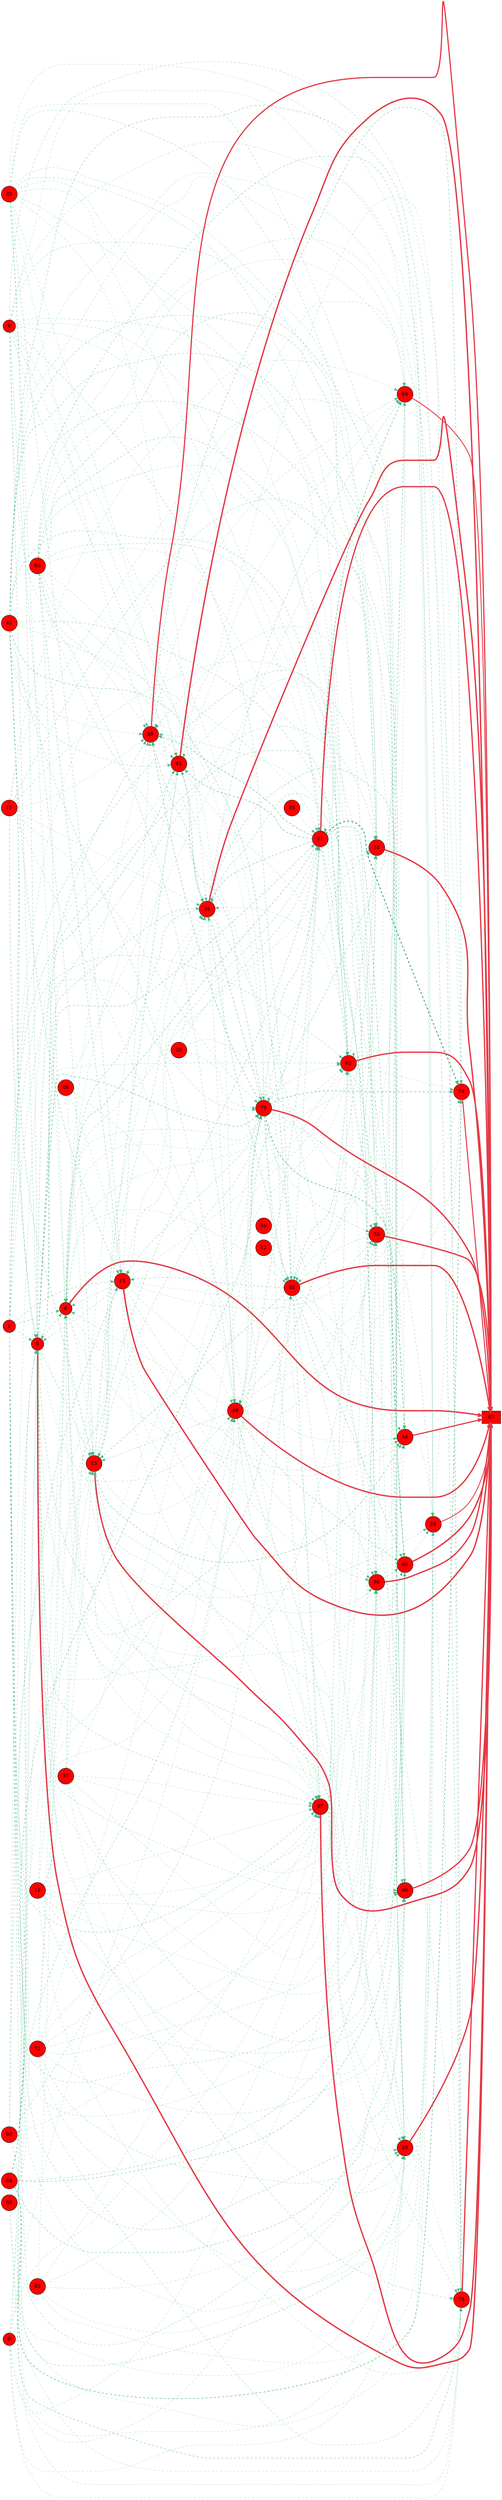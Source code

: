 digraph G{
rankdir=LR;
0 [style=filled, shape=circle, fillcolor="#fe0000", label="0"];
1 [style=filled, shape=circle, fillcolor="#fe0000", label="1"];
6 [style=filled, shape=circle, fillcolor="#fe0000", label="6"];
8 [style=filled, shape=circle, fillcolor="#fe0000", label="8"];
9 [style=filled, shape=circle, fillcolor="#fe0000", label="9"];
11 [style=filled, shape=circle, fillcolor="#fe0000", label="11"];
12 [style=filled, shape=circle, fillcolor="#fe0000", label="12"];
13 [style=filled, shape=circle, fillcolor="#fe0000", label="13"];
15 [style=filled, shape=circle, fillcolor="#fe0000", label="15"];
17 [style=filled, shape=circle, fillcolor="#fe0000", label="17"];
20 [style=filled, shape=circle, fillcolor="#fe0000", label="20"];
21 [style=filled, shape=circle, fillcolor="#fe0000", label="21"];
24 [style=filled, shape=circle, fillcolor="#fe0000", label="24"];
25 [style=filled, shape=circle, fillcolor="#fe0000", label="25"];
29 [style=filled, shape=circle, fillcolor="#fe0000", label="29"];
31 [style=filled, shape=circle, fillcolor="#fe0000", label="31"];
34 [style=filled, shape=circle, fillcolor="#fe0000", label="34"];
37 [style=filled, shape=circle, fillcolor="#fe0000", label="37"];
39 [style=filled, shape=circle, fillcolor="#fe0000", label="39"];
41 [style=filled, shape=circle, fillcolor="#fe0000", label="41"];
42 [style=filled, shape=circle, fillcolor="#fe0000", label="42"];
43 [style=filled, shape=circle, fillcolor="#fe0000", label="43"];
44 [style=filled, shape=circle, fillcolor="#fe0000", label="44"];
46 [style=filled, shape=circle, fillcolor="#fe0000", label="46"];
55 [style=filled, shape=circle, fillcolor="#fe0000", label="55"];
56 [style=filled, shape=circle, fillcolor="#fe0000", label="56"];
57 [style=filled, shape=circle, fillcolor="#fe0000", label="57"];
60 [style=filled, shape=circle, fillcolor="#fe0000", label="60"];
62 [style=filled, shape=circle, fillcolor="#fe0000", label="62"];
63 [style=filled, shape=circle, fillcolor="#fe0000", label="63"];
64 [style=filled, shape=circle, fillcolor="#fe0000", label="64"];
66 [style=filled, shape=circle, fillcolor="#fe0000", label="66"];
67 [style=filled, shape=box, fillcolor="#fe0000", label="67"];
68 [style=filled, shape=circle, fillcolor="#fe0000", label="68"];
69 [style=filled, shape=circle, fillcolor="#fe0000", label="69"];
72 [style=filled, shape=circle, fillcolor="#fe0000", label="72"];
74 [style=filled, shape=circle, fillcolor="#fe0000", label="74"];
75 [style=filled, shape=circle, fillcolor="#fe0000", label="75"];
79 [style=filled, shape=circle, fillcolor="#fe0000", label="79"];
84 [style=filled, shape=circle, fillcolor="#fe0000", label="84"];
85 [style=filled, shape=circle, fillcolor="#fe0000", label="85"];
86 [style=filled, shape=circle, fillcolor="#fe0000", label="86"];
89 [style=filled, shape=circle, fillcolor="#fe0000", label="89"];
90 [style=filled, shape=circle, fillcolor="#fe0000", label="90"];
15 -> 67 [color="#e63946",penwidth=4.00];
8 -> 67 [color="#e63946",penwidth=3.98];
13 -> 67 [color="#e63946",penwidth=3.97];
85 -> 67 [color="#e63946",penwidth=3.96];
6 -> 67 [color="#e63946",penwidth=3.95];
60 -> 67 [color="#e63946",penwidth=3.93];
42 -> 67 [color="#e63946",penwidth=3.93];
34 -> 67 [color="#e63946",penwidth=3.91];
57 -> 67 [color="#e63946",penwidth=3.91];
31 -> 67 [color="#e63946",penwidth=3.87];
79 -> 67 [color="#e63946",penwidth=3.86];
46 -> 67 [color="#e63946",penwidth=3.80];
25 -> 67 [color="#e63946",penwidth=3.76];
86 -> 67 [color="#e63946",penwidth=3.75];
39 -> 67 [color="#e63946",penwidth=3.75];
62 -> 67 [color="#e63946",penwidth=3.74];
21 -> 67 [color="#e63946",penwidth=3.65];
75 -> 67 [color="#e63946",penwidth=3.56];
66 -> 67 [color="#e63946",penwidth=3.54];
89 -> 67 [color="#e63946",penwidth=3.39];
44 -> 67 [color="#e63946",penwidth=3.30];
74 -> 67 [color="#e63946",penwidth=2.91];
64 -> 67 [color="#e63946",penwidth=2.47];
24 -> 67 [color="#e63946",penwidth=2.35];
21 -> 6 [color="#52b788",style=dashed,penwidth=1.01];
34 -> 6 [color="#52b788",style=dashed,penwidth=0.81];
1 -> 6 [color="#52b788",style=dashed,penwidth=0.79];
8 -> 6 [color="#52b788",style=dashed,penwidth=0.74];
69 -> 6 [color="#52b788",style=dashed,penwidth=0.65];
29 -> 6 [color="#52b788",style=dashed,penwidth=0.57];
6 -> 6 [color="#52b788",style=dashed,penwidth=0.51];
15 -> 6 [color="#52b788",style=dashed,penwidth=0.51];
46 -> 6 [color="#52b788",style=dashed,penwidth=0.50];
72 -> 6 [color="#52b788",style=dashed,penwidth=0.50];
42 -> 6 [color="#52b788",style=dashed,penwidth=0.50];
11 -> 6 [color="#52b788",style=dashed,penwidth=0.50];
43 -> 6 [color="#52b788",style=dashed,penwidth=0.50];
86 -> 6 [color="#52b788",style=dashed,penwidth=0.50];
84 -> 8 [color="#52b788",style=dashed,penwidth=0.94];
41 -> 8 [color="#52b788",style=dashed,penwidth=0.86];
17 -> 8 [color="#52b788",style=dashed,penwidth=0.86];
1 -> 8 [color="#52b788",style=dashed,penwidth=0.81];
8 -> 8 [color="#52b788",style=dashed,penwidth=0.72];
29 -> 8 [color="#52b788",style=dashed,penwidth=0.70];
9 -> 8 [color="#52b788",style=dashed,penwidth=0.68];
90 -> 8 [color="#52b788",style=dashed,penwidth=0.61];
0 -> 8 [color="#52b788",style=dashed,penwidth=0.58];
63 -> 8 [color="#52b788",style=dashed,penwidth=0.53];
15 -> 8 [color="#52b788",style=dashed,penwidth=0.50];
60 -> 8 [color="#52b788",style=dashed,penwidth=0.50];
41 -> 13 [color="#52b788",style=dashed,penwidth=0.88];
85 -> 13 [color="#52b788",style=dashed,penwidth=0.84];
8 -> 13 [color="#52b788",style=dashed,penwidth=0.73];
9 -> 13 [color="#52b788",style=dashed,penwidth=0.69];
79 -> 13 [color="#52b788",style=dashed,penwidth=0.67];
13 -> 13 [color="#52b788",style=dashed,penwidth=0.67];
46 -> 13 [color="#52b788",style=dashed,penwidth=0.64];
37 -> 13 [color="#52b788",style=dashed,penwidth=0.53];
6 -> 13 [color="#52b788",style=dashed,penwidth=0.50];
68 -> 13 [color="#52b788",style=dashed,penwidth=0.50];
0 -> 13 [color="#52b788",style=dashed,penwidth=0.50];
63 -> 13 [color="#52b788",style=dashed,penwidth=0.50];
57 -> 13 [color="#52b788",style=dashed,penwidth=0.50];
84 -> 15 [color="#52b788",style=dashed,penwidth=0.90];
41 -> 15 [color="#52b788",style=dashed,penwidth=0.84];
69 -> 15 [color="#52b788",style=dashed,penwidth=0.81];
85 -> 15 [color="#52b788",style=dashed,penwidth=0.81];
1 -> 15 [color="#52b788",style=dashed,penwidth=0.78];
29 -> 15 [color="#52b788",style=dashed,penwidth=0.69];
79 -> 15 [color="#52b788",style=dashed,penwidth=0.67];
13 -> 15 [color="#52b788",style=dashed,penwidth=0.65];
11 -> 15 [color="#52b788",style=dashed,penwidth=0.56];
15 -> 15 [color="#52b788",style=dashed,penwidth=0.50];
68 -> 15 [color="#52b788",style=dashed,penwidth=0.50];
90 -> 15 [color="#52b788",style=dashed,penwidth=0.50];
21 -> 21 [color="#52b788",style=dashed,penwidth=0.95];
8 -> 21 [color="#52b788",style=dashed,penwidth=0.88];
79 -> 21 [color="#52b788",style=dashed,penwidth=0.87];
13 -> 21 [color="#52b788",style=dashed,penwidth=0.81];
84 -> 21 [color="#52b788",style=dashed,penwidth=0.78];
20 -> 21 [color="#52b788",style=dashed,penwidth=0.67];
15 -> 21 [color="#52b788",style=dashed,penwidth=0.65];
85 -> 21 [color="#52b788",style=dashed,penwidth=0.63];
41 -> 21 [color="#52b788",style=dashed,penwidth=0.50];
9 -> 21 [color="#52b788",style=dashed,penwidth=0.50];
69 -> 21 [color="#52b788",style=dashed,penwidth=0.50];
29 -> 21 [color="#52b788",style=dashed,penwidth=0.50];
55 -> 21 [color="#52b788",style=dashed,penwidth=0.50];
79 -> 24 [color="#52b788",style=dashed,penwidth=0.66];
6 -> 24 [color="#52b788",style=dashed,penwidth=0.55];
85 -> 24 [color="#52b788",style=dashed,penwidth=0.51];
9 -> 24 [color="#52b788",style=dashed,penwidth=0.50];
1 -> 24 [color="#52b788",style=dashed,penwidth=0.50];
41 -> 24 [color="#52b788",style=dashed,penwidth=0.50];
29 -> 24 [color="#52b788",style=dashed,penwidth=0.50];
69 -> 24 [color="#52b788",style=dashed,penwidth=0.50];
43 -> 24 [color="#52b788",style=dashed,penwidth=0.50];
72 -> 24 [color="#52b788",style=dashed,penwidth=0.50];
90 -> 24 [color="#52b788",style=dashed,penwidth=0.50];
60 -> 24 [color="#52b788",style=dashed,penwidth=0.50];
37 -> 24 [color="#52b788",style=dashed,penwidth=0.50];
21 -> 25 [color="#52b788",style=dashed,penwidth=0.81];
84 -> 25 [color="#52b788",style=dashed,penwidth=0.77];
46 -> 25 [color="#52b788",style=dashed,penwidth=0.76];
41 -> 25 [color="#52b788",style=dashed,penwidth=0.70];
85 -> 25 [color="#52b788",style=dashed,penwidth=0.67];
1 -> 25 [color="#52b788",style=dashed,penwidth=0.65];
72 -> 25 [color="#52b788",style=dashed,penwidth=0.62];
29 -> 25 [color="#52b788",style=dashed,penwidth=0.56];
0 -> 25 [color="#52b788",style=dashed,penwidth=0.51];
90 -> 25 [color="#52b788",style=dashed,penwidth=0.50];
43 -> 25 [color="#52b788",style=dashed,penwidth=0.50];
63 -> 25 [color="#52b788",style=dashed,penwidth=0.50];
57 -> 25 [color="#52b788",style=dashed,penwidth=0.50];
6 -> 25 [color="#52b788",style=dashed,penwidth=0.50];
39 -> 25 [color="#52b788",style=dashed,penwidth=0.50];
46 -> 31 [color="#52b788",style=dashed,penwidth=0.84];
41 -> 31 [color="#52b788",style=dashed,penwidth=0.78];
69 -> 31 [color="#52b788",style=dashed,penwidth=0.76];
85 -> 31 [color="#52b788",style=dashed,penwidth=0.75];
1 -> 31 [color="#52b788",style=dashed,penwidth=0.73];
62 -> 31 [color="#52b788",style=dashed,penwidth=0.70];
8 -> 31 [color="#52b788",style=dashed,penwidth=0.66];
29 -> 31 [color="#52b788",style=dashed,penwidth=0.64];
79 -> 31 [color="#52b788",style=dashed,penwidth=0.63];
9 -> 31 [color="#52b788",style=dashed,penwidth=0.63];
43 -> 31 [color="#52b788",style=dashed,penwidth=0.54];
6 -> 31 [color="#52b788",style=dashed,penwidth=0.50];
21 -> 34 [color="#52b788",style=dashed,penwidth=1.04];
85 -> 34 [color="#52b788",style=dashed,penwidth=0.87];
34 -> 34 [color="#52b788",style=dashed,penwidth=0.81];
8 -> 34 [color="#52b788",style=dashed,penwidth=0.75];
13 -> 34 [color="#52b788",style=dashed,penwidth=0.69];
9 -> 34 [color="#52b788",style=dashed,penwidth=0.64];
69 -> 34 [color="#52b788",style=dashed,penwidth=0.59];
29 -> 34 [color="#52b788",style=dashed,penwidth=0.51];
15 -> 34 [color="#52b788",style=dashed,penwidth=0.50];
20 -> 34 [color="#52b788",style=dashed,penwidth=0.50];
42 -> 34 [color="#52b788",style=dashed,penwidth=0.50];
62 -> 34 [color="#52b788",style=dashed,penwidth=0.50];
17 -> 34 [color="#52b788",style=dashed,penwidth=0.50];
37 -> 34 [color="#52b788",style=dashed,penwidth=0.50];
1 -> 39 [color="#52b788",style=dashed,penwidth=0.73];
8 -> 39 [color="#52b788",style=dashed,penwidth=0.64];
9 -> 39 [color="#52b788",style=dashed,penwidth=0.61];
29 -> 39 [color="#52b788",style=dashed,penwidth=0.60];
46 -> 39 [color="#52b788",style=dashed,penwidth=0.56];
79 -> 39 [color="#52b788",style=dashed,penwidth=0.56];
20 -> 39 [color="#52b788",style=dashed,penwidth=0.51];
72 -> 39 [color="#52b788",style=dashed,penwidth=0.50];
62 -> 39 [color="#52b788",style=dashed,penwidth=0.50];
17 -> 39 [color="#52b788",style=dashed,penwidth=0.50];
15 -> 39 [color="#52b788",style=dashed,penwidth=0.50];
6 -> 39 [color="#52b788",style=dashed,penwidth=0.50];
37 -> 39 [color="#52b788",style=dashed,penwidth=0.50];
11 -> 39 [color="#52b788",style=dashed,penwidth=0.50];
42 -> 39 [color="#52b788",style=dashed,penwidth=0.50];
0 -> 39 [color="#52b788",style=dashed,penwidth=0.50];
21 -> 42 [color="#52b788",style=dashed,penwidth=1.30];
8 -> 42 [color="#52b788",style=dashed,penwidth=0.95];
79 -> 42 [color="#52b788",style=dashed,penwidth=0.91];
13 -> 42 [color="#52b788",style=dashed,penwidth=0.88];
41 -> 42 [color="#52b788",style=dashed,penwidth=0.61];
42 -> 42 [color="#52b788",style=dashed,penwidth=0.58];
9 -> 42 [color="#52b788",style=dashed,penwidth=0.57];
69 -> 42 [color="#52b788",style=dashed,penwidth=0.52];
29 -> 42 [color="#52b788",style=dashed,penwidth=0.50];
89 -> 42 [color="#52b788",style=dashed,penwidth=0.50];
37 -> 42 [color="#52b788",style=dashed,penwidth=0.50];
90 -> 42 [color="#52b788",style=dashed,penwidth=0.50];
79 -> 44 [color="#52b788",style=dashed,penwidth=1.68];
13 -> 44 [color="#52b788",style=dashed,penwidth=1.04];
85 -> 44 [color="#52b788",style=dashed,penwidth=0.61];
15 -> 44 [color="#52b788",style=dashed,penwidth=0.57];
1 -> 44 [color="#52b788",style=dashed,penwidth=0.51];
6 -> 44 [color="#52b788",style=dashed,penwidth=0.50];
46 -> 44 [color="#52b788",style=dashed,penwidth=0.50];
17 -> 44 [color="#52b788",style=dashed,penwidth=0.50];
86 -> 44 [color="#52b788",style=dashed,penwidth=0.50];
62 -> 44 [color="#52b788",style=dashed,penwidth=0.50];
21 -> 46 [color="#52b788",style=dashed,penwidth=0.78];
41 -> 46 [color="#52b788",style=dashed,penwidth=0.70];
69 -> 46 [color="#52b788",style=dashed,penwidth=0.70];
85 -> 46 [color="#52b788",style=dashed,penwidth=0.67];
34 -> 46 [color="#52b788",style=dashed,penwidth=0.61];
46 -> 46 [color="#52b788",style=dashed,penwidth=0.59];
8 -> 46 [color="#52b788",style=dashed,penwidth=0.57];
9 -> 46 [color="#52b788",style=dashed,penwidth=0.54];
72 -> 46 [color="#52b788",style=dashed,penwidth=0.53];
62 -> 46 [color="#52b788",style=dashed,penwidth=0.50];
11 -> 46 [color="#52b788",style=dashed,penwidth=0.50];
15 -> 46 [color="#52b788",style=dashed,penwidth=0.50];
68 -> 46 [color="#52b788",style=dashed,penwidth=0.50];
0 -> 46 [color="#52b788",style=dashed,penwidth=0.50];
63 -> 46 [color="#52b788",style=dashed,penwidth=0.50];
85 -> 57 [color="#52b788",style=dashed,penwidth=0.78];
1 -> 57 [color="#52b788",style=dashed,penwidth=0.76];
8 -> 57 [color="#52b788",style=dashed,penwidth=0.68];
79 -> 57 [color="#52b788",style=dashed,penwidth=0.64];
46 -> 57 [color="#52b788",style=dashed,penwidth=0.59];
72 -> 57 [color="#52b788",style=dashed,penwidth=0.53];
17 -> 57 [color="#52b788",style=dashed,penwidth=0.50];
37 -> 57 [color="#52b788",style=dashed,penwidth=0.50];
6 -> 57 [color="#52b788",style=dashed,penwidth=0.50];
15 -> 57 [color="#52b788",style=dashed,penwidth=0.50];
11 -> 57 [color="#52b788",style=dashed,penwidth=0.50];
42 -> 57 [color="#52b788",style=dashed,penwidth=0.50];
43 -> 57 [color="#52b788",style=dashed,penwidth=0.50];
0 -> 57 [color="#52b788",style=dashed,penwidth=0.50];
90 -> 57 [color="#52b788",style=dashed,penwidth=0.50];
21 -> 60 [color="#52b788",style=dashed,penwidth=1.03];
84 -> 60 [color="#52b788",style=dashed,penwidth=0.99];
85 -> 60 [color="#52b788",style=dashed,penwidth=0.86];
34 -> 60 [color="#52b788",style=dashed,penwidth=0.82];
46 -> 60 [color="#52b788",style=dashed,penwidth=0.81];
17 -> 60 [color="#52b788",style=dashed,penwidth=0.68];
62 -> 60 [color="#52b788",style=dashed,penwidth=0.66];
37 -> 60 [color="#52b788",style=dashed,penwidth=0.64];
11 -> 60 [color="#52b788",style=dashed,penwidth=0.59];
86 -> 60 [color="#52b788",style=dashed,penwidth=0.57];
43 -> 60 [color="#52b788",style=dashed,penwidth=0.53];
68 -> 60 [color="#52b788",style=dashed,penwidth=0.50];
57 -> 60 [color="#52b788",style=dashed,penwidth=0.50];
21 -> 62 [color="#52b788",style=dashed,penwidth=0.81];
41 -> 62 [color="#52b788",style=dashed,penwidth=0.72];
1 -> 62 [color="#52b788",style=dashed,penwidth=0.66];
69 -> 62 [color="#52b788",style=dashed,penwidth=0.62];
8 -> 62 [color="#52b788",style=dashed,penwidth=0.58];
9 -> 62 [color="#52b788",style=dashed,penwidth=0.55];
13 -> 62 [color="#52b788",style=dashed,penwidth=0.53];
29 -> 62 [color="#52b788",style=dashed,penwidth=0.52];
79 -> 62 [color="#52b788",style=dashed,penwidth=0.51];
72 -> 62 [color="#52b788",style=dashed,penwidth=0.50];
62 -> 62 [color="#52b788",style=dashed,penwidth=0.50];
15 -> 62 [color="#52b788",style=dashed,penwidth=0.50];
6 -> 62 [color="#52b788",style=dashed,penwidth=0.50];
11 -> 62 [color="#52b788",style=dashed,penwidth=0.50];
42 -> 62 [color="#52b788",style=dashed,penwidth=0.50];
21 -> 64 [color="#52b788",style=dashed,penwidth=1.34];
79 -> 64 [color="#52b788",style=dashed,penwidth=0.84];
34 -> 64 [color="#52b788",style=dashed,penwidth=0.68];
85 -> 64 [color="#52b788",style=dashed,penwidth=0.50];
42 -> 64 [color="#52b788",style=dashed,penwidth=0.50];
69 -> 64 [color="#52b788",style=dashed,penwidth=0.50];
6 -> 64 [color="#52b788",style=dashed,penwidth=0.50];
41 -> 64 [color="#52b788",style=dashed,penwidth=0.50];
9 -> 64 [color="#52b788",style=dashed,penwidth=0.50];
86 -> 64 [color="#52b788",style=dashed,penwidth=0.50];
89 -> 64 [color="#52b788",style=dashed,penwidth=0.50];
17 -> 64 [color="#52b788",style=dashed,penwidth=0.50];
84 -> 66 [color="#52b788",style=dashed,penwidth=0.89];
41 -> 66 [color="#52b788",style=dashed,penwidth=0.78];
69 -> 66 [color="#52b788",style=dashed,penwidth=0.77];
1 -> 66 [color="#52b788",style=dashed,penwidth=0.72];
34 -> 66 [color="#52b788",style=dashed,penwidth=0.70];
29 -> 66 [color="#52b788",style=dashed,penwidth=0.61];
13 -> 66 [color="#52b788",style=dashed,penwidth=0.60];
79 -> 66 [color="#52b788",style=dashed,penwidth=0.60];
72 -> 66 [color="#52b788",style=dashed,penwidth=0.55];
86 -> 66 [color="#52b788",style=dashed,penwidth=0.50];
11 -> 66 [color="#52b788",style=dashed,penwidth=0.50];
15 -> 66 [color="#52b788",style=dashed,penwidth=0.50];
6 -> 66 [color="#52b788",style=dashed,penwidth=0.50];
0 -> 66 [color="#52b788",style=dashed,penwidth=0.50];
21 -> 74 [color="#52b788",style=dashed,penwidth=3.00];
84 -> 74 [color="#52b788",style=dashed,penwidth=1.46];
79 -> 74 [color="#52b788",style=dashed,penwidth=1.32];
89 -> 74 [color="#52b788",style=dashed,penwidth=0.92];
1 -> 74 [color="#52b788",style=dashed,penwidth=0.50];
46 -> 74 [color="#52b788",style=dashed,penwidth=0.50];
24 -> 74 [color="#52b788",style=dashed,penwidth=0.50];
42 -> 74 [color="#52b788",style=dashed,penwidth=0.50];
15 -> 74 [color="#52b788",style=dashed,penwidth=0.50];
62 -> 74 [color="#52b788",style=dashed,penwidth=0.50];
84 -> 75 [color="#52b788",style=dashed,penwidth=0.94];
41 -> 75 [color="#52b788",style=dashed,penwidth=0.83];
69 -> 75 [color="#52b788",style=dashed,penwidth=0.82];
8 -> 75 [color="#52b788",style=dashed,penwidth=0.69];
13 -> 75 [color="#52b788",style=dashed,penwidth=0.64];
9 -> 75 [color="#52b788",style=dashed,penwidth=0.64];
72 -> 75 [color="#52b788",style=dashed,penwidth=0.63];
86 -> 75 [color="#52b788",style=dashed,penwidth=0.56];
24 -> 75 [color="#52b788",style=dashed,penwidth=0.54];
11 -> 75 [color="#52b788",style=dashed,penwidth=0.50];
15 -> 75 [color="#52b788",style=dashed,penwidth=0.50];
0 -> 75 [color="#52b788",style=dashed,penwidth=0.50];
63 -> 75 [color="#52b788",style=dashed,penwidth=0.50];
90 -> 75 [color="#52b788",style=dashed,penwidth=0.50];
34 -> 79 [color="#52b788",style=dashed,penwidth=1.09];
84 -> 79 [color="#52b788",style=dashed,penwidth=1.08];
8 -> 79 [color="#52b788",style=dashed,penwidth=1.06];
79 -> 79 [color="#52b788",style=dashed,penwidth=0.98];
1 -> 79 [color="#52b788",style=dashed,penwidth=0.60];
6 -> 79 [color="#52b788",style=dashed,penwidth=0.56];
9 -> 79 [color="#52b788",style=dashed,penwidth=0.54];
20 -> 79 [color="#52b788",style=dashed,penwidth=0.51];
69 -> 79 [color="#52b788",style=dashed,penwidth=0.50];
46 -> 79 [color="#52b788",style=dashed,penwidth=0.50];
72 -> 79 [color="#52b788",style=dashed,penwidth=0.50];
17 -> 79 [color="#52b788",style=dashed,penwidth=0.50];
37 -> 79 [color="#52b788",style=dashed,penwidth=0.50];
11 -> 79 [color="#52b788",style=dashed,penwidth=0.50];
41 -> 85 [color="#52b788",style=dashed,penwidth=0.91];
85 -> 85 [color="#52b788",style=dashed,penwidth=0.88];
62 -> 85 [color="#52b788",style=dashed,penwidth=0.86];
8 -> 85 [color="#52b788",style=dashed,penwidth=0.75];
9 -> 85 [color="#52b788",style=dashed,penwidth=0.72];
79 -> 85 [color="#52b788",style=dashed,penwidth=0.66];
90 -> 85 [color="#52b788",style=dashed,penwidth=0.63];
6 -> 85 [color="#52b788",style=dashed,penwidth=0.50];
39 -> 85 [color="#52b788",style=dashed,penwidth=0.50];
56 -> 85 [color="#52b788",style=dashed,penwidth=0.50];
12 -> 85 [color="#52b788",style=dashed,penwidth=0.50];
84 -> 86 [color="#52b788",style=dashed,penwidth=0.80];
41 -> 86 [color="#52b788",style=dashed,penwidth=0.73];
85 -> 86 [color="#52b788",style=dashed,penwidth=0.69];
1 -> 86 [color="#52b788",style=dashed,penwidth=0.67];
69 -> 86 [color="#52b788",style=dashed,penwidth=0.64];
34 -> 86 [color="#52b788",style=dashed,penwidth=0.63];
8 -> 86 [color="#52b788",style=dashed,penwidth=0.59];
13 -> 86 [color="#52b788",style=dashed,penwidth=0.54];
29 -> 86 [color="#52b788",style=dashed,penwidth=0.54];
46 -> 86 [color="#52b788",style=dashed,penwidth=0.51];
72 -> 86 [color="#52b788",style=dashed,penwidth=0.50];
62 -> 86 [color="#52b788",style=dashed,penwidth=0.50];
15 -> 86 [color="#52b788",style=dashed,penwidth=0.50];
37 -> 86 [color="#52b788",style=dashed,penwidth=0.50];
11 -> 86 [color="#52b788",style=dashed,penwidth=0.50];
21 -> 89 [color="#52b788",style=dashed,penwidth=1.28];
79 -> 89 [color="#52b788",style=dashed,penwidth=1.12];
34 -> 89 [color="#52b788",style=dashed,penwidth=0.88];
8 -> 89 [color="#52b788",style=dashed,penwidth=0.78];
15 -> 89 [color="#52b788",style=dashed,penwidth=0.54];
41 -> 89 [color="#52b788",style=dashed,penwidth=0.53];
69 -> 89 [color="#52b788",style=dashed,penwidth=0.50];
6 -> 89 [color="#52b788",style=dashed,penwidth=0.50];
29 -> 89 [color="#52b788",style=dashed,penwidth=0.50];
89 -> 89 [color="#52b788",style=dashed,penwidth=0.50];
62 -> 89 [color="#52b788",style=dashed,penwidth=0.50];
39 -> 89 [color="#52b788",style=dashed,penwidth=0.50];
17 -> 89 [color="#52b788",style=dashed,penwidth=0.50];
}